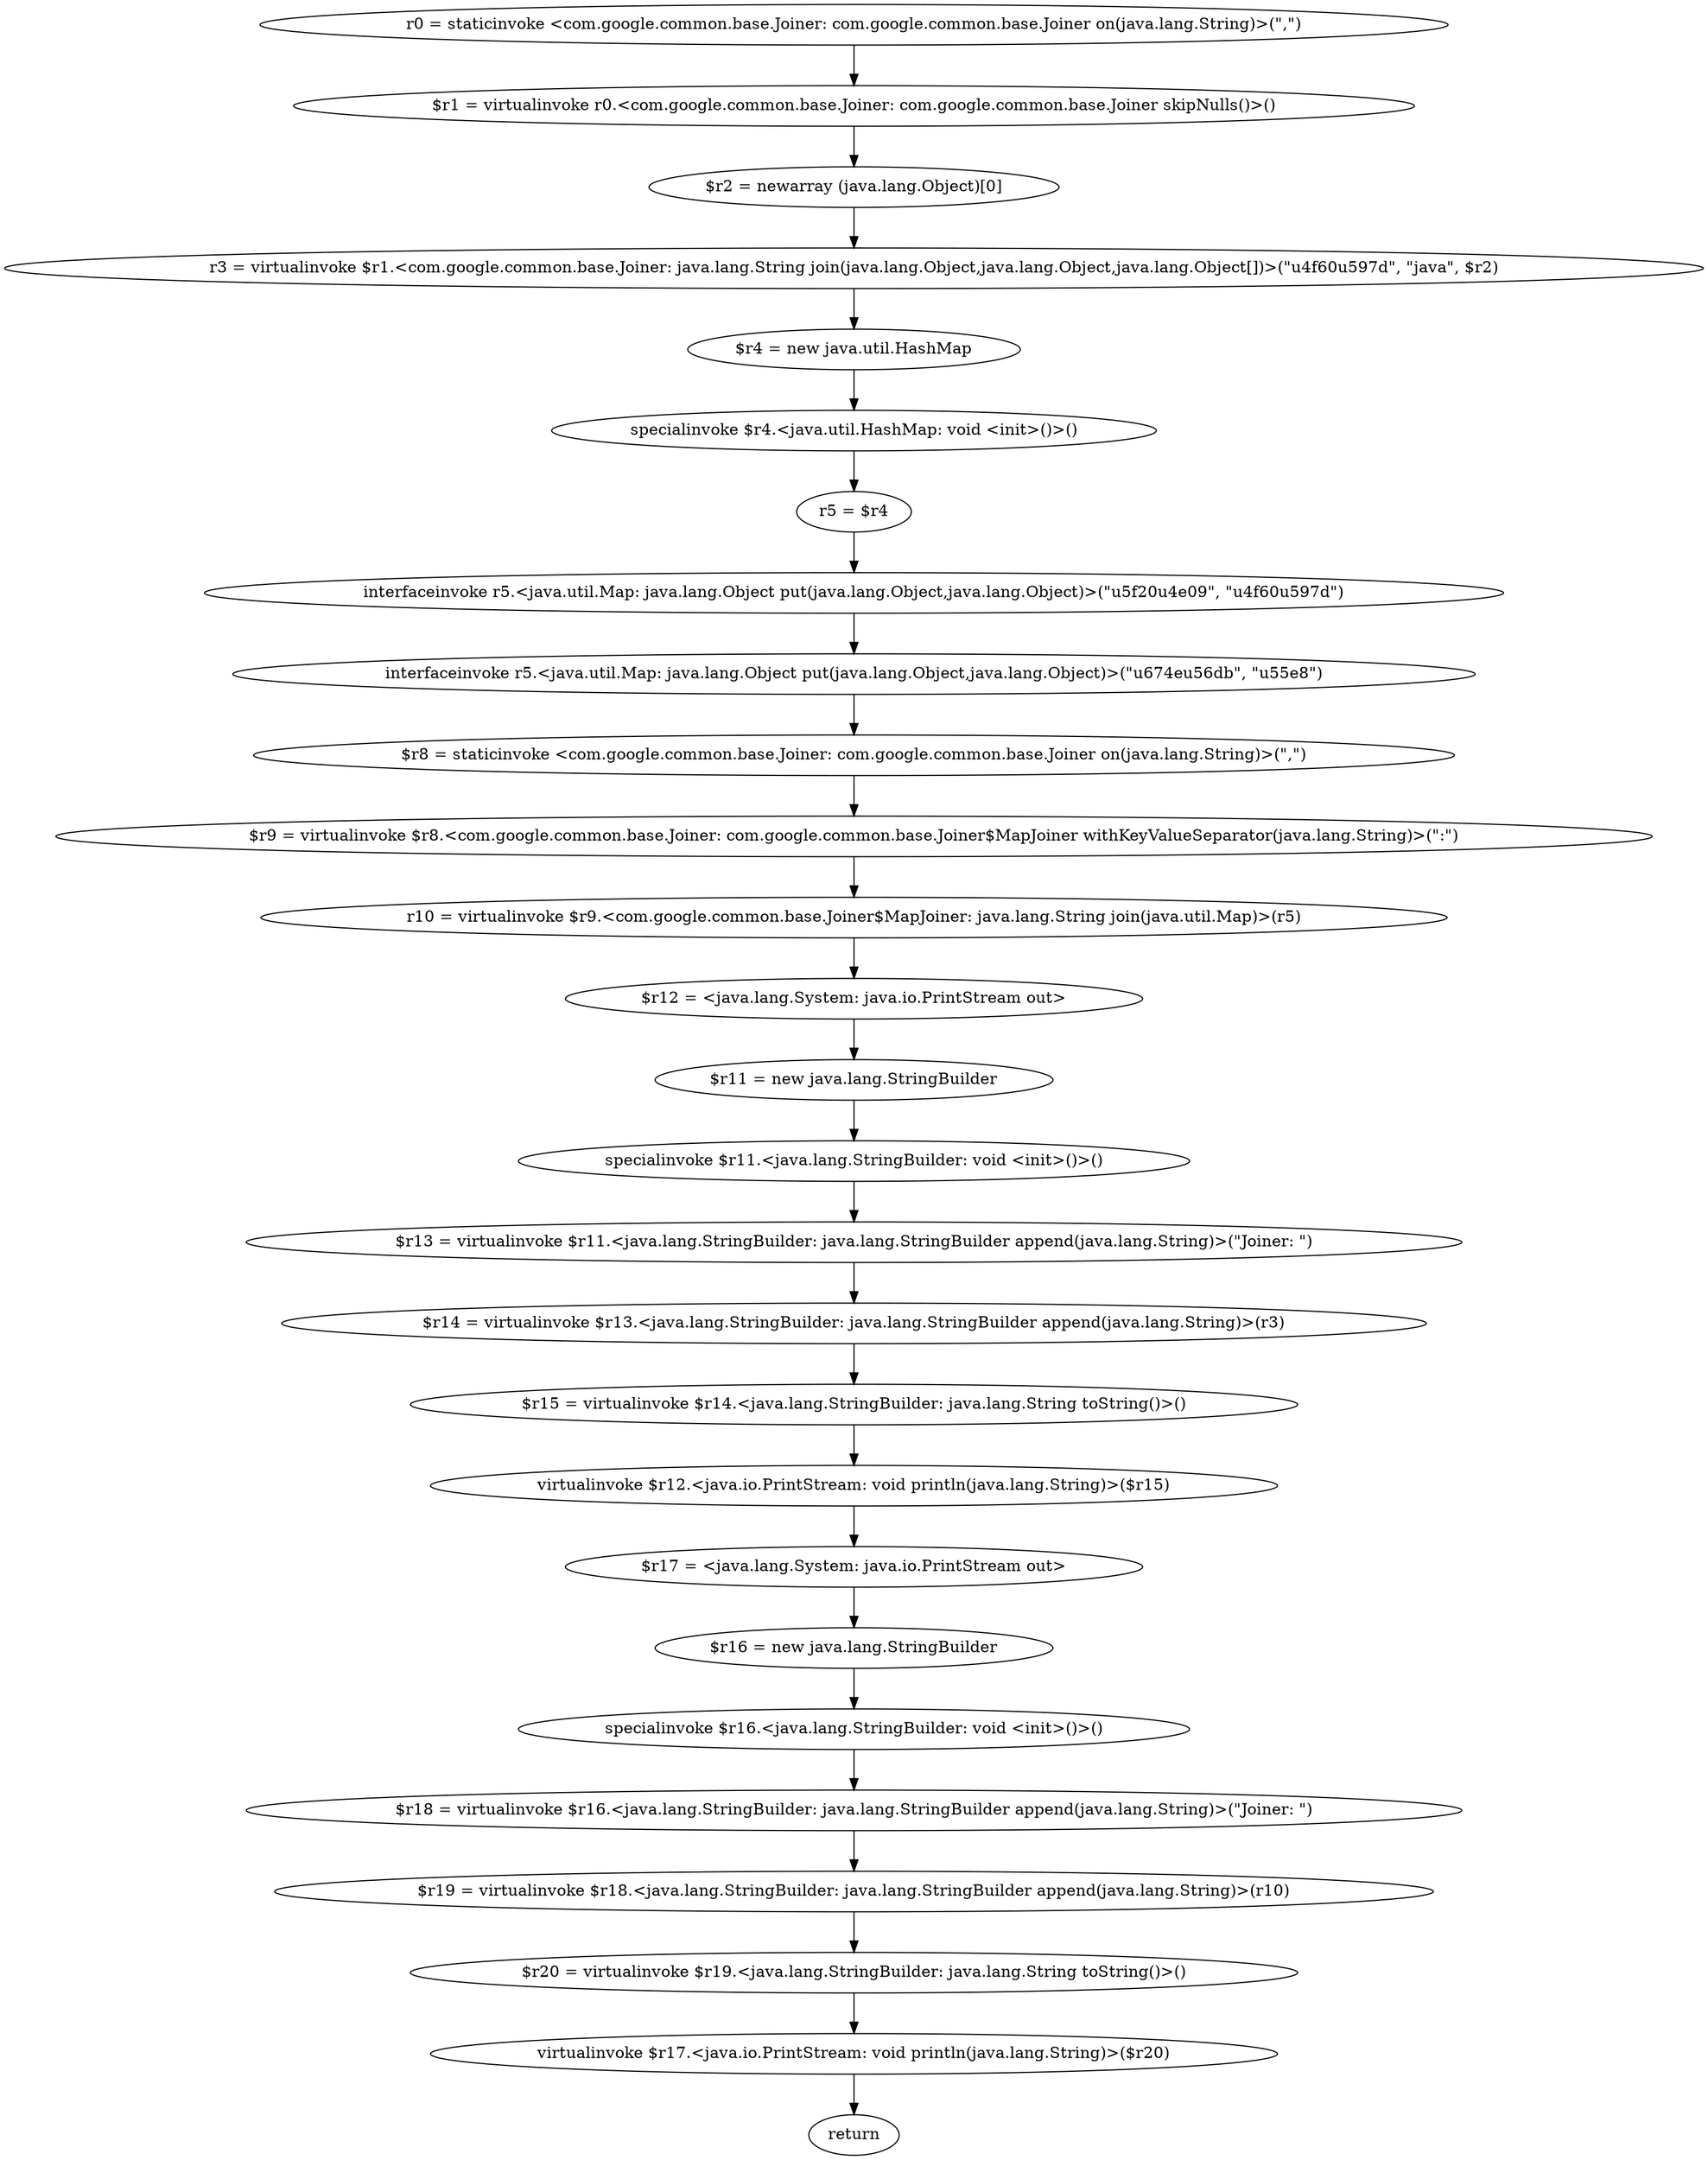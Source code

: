 digraph "unitGraph" {
    "r0 = staticinvoke <com.google.common.base.Joiner: com.google.common.base.Joiner on(java.lang.String)>(\",\")"
    "$r1 = virtualinvoke r0.<com.google.common.base.Joiner: com.google.common.base.Joiner skipNulls()>()"
    "$r2 = newarray (java.lang.Object)[0]"
    "r3 = virtualinvoke $r1.<com.google.common.base.Joiner: java.lang.String join(java.lang.Object,java.lang.Object,java.lang.Object[])>(\"\u4f60\u597d\", \"java\", $r2)"
    "$r4 = new java.util.HashMap"
    "specialinvoke $r4.<java.util.HashMap: void <init>()>()"
    "r5 = $r4"
    "interfaceinvoke r5.<java.util.Map: java.lang.Object put(java.lang.Object,java.lang.Object)>(\"\u5f20\u4e09\", \"\u4f60\u597d\")"
    "interfaceinvoke r5.<java.util.Map: java.lang.Object put(java.lang.Object,java.lang.Object)>(\"\u674e\u56db\", \"\u55e8\")"
    "$r8 = staticinvoke <com.google.common.base.Joiner: com.google.common.base.Joiner on(java.lang.String)>(\",\")"
    "$r9 = virtualinvoke $r8.<com.google.common.base.Joiner: com.google.common.base.Joiner$MapJoiner withKeyValueSeparator(java.lang.String)>(\":\")"
    "r10 = virtualinvoke $r9.<com.google.common.base.Joiner$MapJoiner: java.lang.String join(java.util.Map)>(r5)"
    "$r12 = <java.lang.System: java.io.PrintStream out>"
    "$r11 = new java.lang.StringBuilder"
    "specialinvoke $r11.<java.lang.StringBuilder: void <init>()>()"
    "$r13 = virtualinvoke $r11.<java.lang.StringBuilder: java.lang.StringBuilder append(java.lang.String)>(\"Joiner: \")"
    "$r14 = virtualinvoke $r13.<java.lang.StringBuilder: java.lang.StringBuilder append(java.lang.String)>(r3)"
    "$r15 = virtualinvoke $r14.<java.lang.StringBuilder: java.lang.String toString()>()"
    "virtualinvoke $r12.<java.io.PrintStream: void println(java.lang.String)>($r15)"
    "$r17 = <java.lang.System: java.io.PrintStream out>"
    "$r16 = new java.lang.StringBuilder"
    "specialinvoke $r16.<java.lang.StringBuilder: void <init>()>()"
    "$r18 = virtualinvoke $r16.<java.lang.StringBuilder: java.lang.StringBuilder append(java.lang.String)>(\"Joiner: \")"
    "$r19 = virtualinvoke $r18.<java.lang.StringBuilder: java.lang.StringBuilder append(java.lang.String)>(r10)"
    "$r20 = virtualinvoke $r19.<java.lang.StringBuilder: java.lang.String toString()>()"
    "virtualinvoke $r17.<java.io.PrintStream: void println(java.lang.String)>($r20)"
    "return"
    "r0 = staticinvoke <com.google.common.base.Joiner: com.google.common.base.Joiner on(java.lang.String)>(\",\")"->"$r1 = virtualinvoke r0.<com.google.common.base.Joiner: com.google.common.base.Joiner skipNulls()>()";
    "$r1 = virtualinvoke r0.<com.google.common.base.Joiner: com.google.common.base.Joiner skipNulls()>()"->"$r2 = newarray (java.lang.Object)[0]";
    "$r2 = newarray (java.lang.Object)[0]"->"r3 = virtualinvoke $r1.<com.google.common.base.Joiner: java.lang.String join(java.lang.Object,java.lang.Object,java.lang.Object[])>(\"\u4f60\u597d\", \"java\", $r2)";
    "r3 = virtualinvoke $r1.<com.google.common.base.Joiner: java.lang.String join(java.lang.Object,java.lang.Object,java.lang.Object[])>(\"\u4f60\u597d\", \"java\", $r2)"->"$r4 = new java.util.HashMap";
    "$r4 = new java.util.HashMap"->"specialinvoke $r4.<java.util.HashMap: void <init>()>()";
    "specialinvoke $r4.<java.util.HashMap: void <init>()>()"->"r5 = $r4";
    "r5 = $r4"->"interfaceinvoke r5.<java.util.Map: java.lang.Object put(java.lang.Object,java.lang.Object)>(\"\u5f20\u4e09\", \"\u4f60\u597d\")";
    "interfaceinvoke r5.<java.util.Map: java.lang.Object put(java.lang.Object,java.lang.Object)>(\"\u5f20\u4e09\", \"\u4f60\u597d\")"->"interfaceinvoke r5.<java.util.Map: java.lang.Object put(java.lang.Object,java.lang.Object)>(\"\u674e\u56db\", \"\u55e8\")";
    "interfaceinvoke r5.<java.util.Map: java.lang.Object put(java.lang.Object,java.lang.Object)>(\"\u674e\u56db\", \"\u55e8\")"->"$r8 = staticinvoke <com.google.common.base.Joiner: com.google.common.base.Joiner on(java.lang.String)>(\",\")";
    "$r8 = staticinvoke <com.google.common.base.Joiner: com.google.common.base.Joiner on(java.lang.String)>(\",\")"->"$r9 = virtualinvoke $r8.<com.google.common.base.Joiner: com.google.common.base.Joiner$MapJoiner withKeyValueSeparator(java.lang.String)>(\":\")";
    "$r9 = virtualinvoke $r8.<com.google.common.base.Joiner: com.google.common.base.Joiner$MapJoiner withKeyValueSeparator(java.lang.String)>(\":\")"->"r10 = virtualinvoke $r9.<com.google.common.base.Joiner$MapJoiner: java.lang.String join(java.util.Map)>(r5)";
    "r10 = virtualinvoke $r9.<com.google.common.base.Joiner$MapJoiner: java.lang.String join(java.util.Map)>(r5)"->"$r12 = <java.lang.System: java.io.PrintStream out>";
    "$r12 = <java.lang.System: java.io.PrintStream out>"->"$r11 = new java.lang.StringBuilder";
    "$r11 = new java.lang.StringBuilder"->"specialinvoke $r11.<java.lang.StringBuilder: void <init>()>()";
    "specialinvoke $r11.<java.lang.StringBuilder: void <init>()>()"->"$r13 = virtualinvoke $r11.<java.lang.StringBuilder: java.lang.StringBuilder append(java.lang.String)>(\"Joiner: \")";
    "$r13 = virtualinvoke $r11.<java.lang.StringBuilder: java.lang.StringBuilder append(java.lang.String)>(\"Joiner: \")"->"$r14 = virtualinvoke $r13.<java.lang.StringBuilder: java.lang.StringBuilder append(java.lang.String)>(r3)";
    "$r14 = virtualinvoke $r13.<java.lang.StringBuilder: java.lang.StringBuilder append(java.lang.String)>(r3)"->"$r15 = virtualinvoke $r14.<java.lang.StringBuilder: java.lang.String toString()>()";
    "$r15 = virtualinvoke $r14.<java.lang.StringBuilder: java.lang.String toString()>()"->"virtualinvoke $r12.<java.io.PrintStream: void println(java.lang.String)>($r15)";
    "virtualinvoke $r12.<java.io.PrintStream: void println(java.lang.String)>($r15)"->"$r17 = <java.lang.System: java.io.PrintStream out>";
    "$r17 = <java.lang.System: java.io.PrintStream out>"->"$r16 = new java.lang.StringBuilder";
    "$r16 = new java.lang.StringBuilder"->"specialinvoke $r16.<java.lang.StringBuilder: void <init>()>()";
    "specialinvoke $r16.<java.lang.StringBuilder: void <init>()>()"->"$r18 = virtualinvoke $r16.<java.lang.StringBuilder: java.lang.StringBuilder append(java.lang.String)>(\"Joiner: \")";
    "$r18 = virtualinvoke $r16.<java.lang.StringBuilder: java.lang.StringBuilder append(java.lang.String)>(\"Joiner: \")"->"$r19 = virtualinvoke $r18.<java.lang.StringBuilder: java.lang.StringBuilder append(java.lang.String)>(r10)";
    "$r19 = virtualinvoke $r18.<java.lang.StringBuilder: java.lang.StringBuilder append(java.lang.String)>(r10)"->"$r20 = virtualinvoke $r19.<java.lang.StringBuilder: java.lang.String toString()>()";
    "$r20 = virtualinvoke $r19.<java.lang.StringBuilder: java.lang.String toString()>()"->"virtualinvoke $r17.<java.io.PrintStream: void println(java.lang.String)>($r20)";
    "virtualinvoke $r17.<java.io.PrintStream: void println(java.lang.String)>($r20)"->"return";
}
